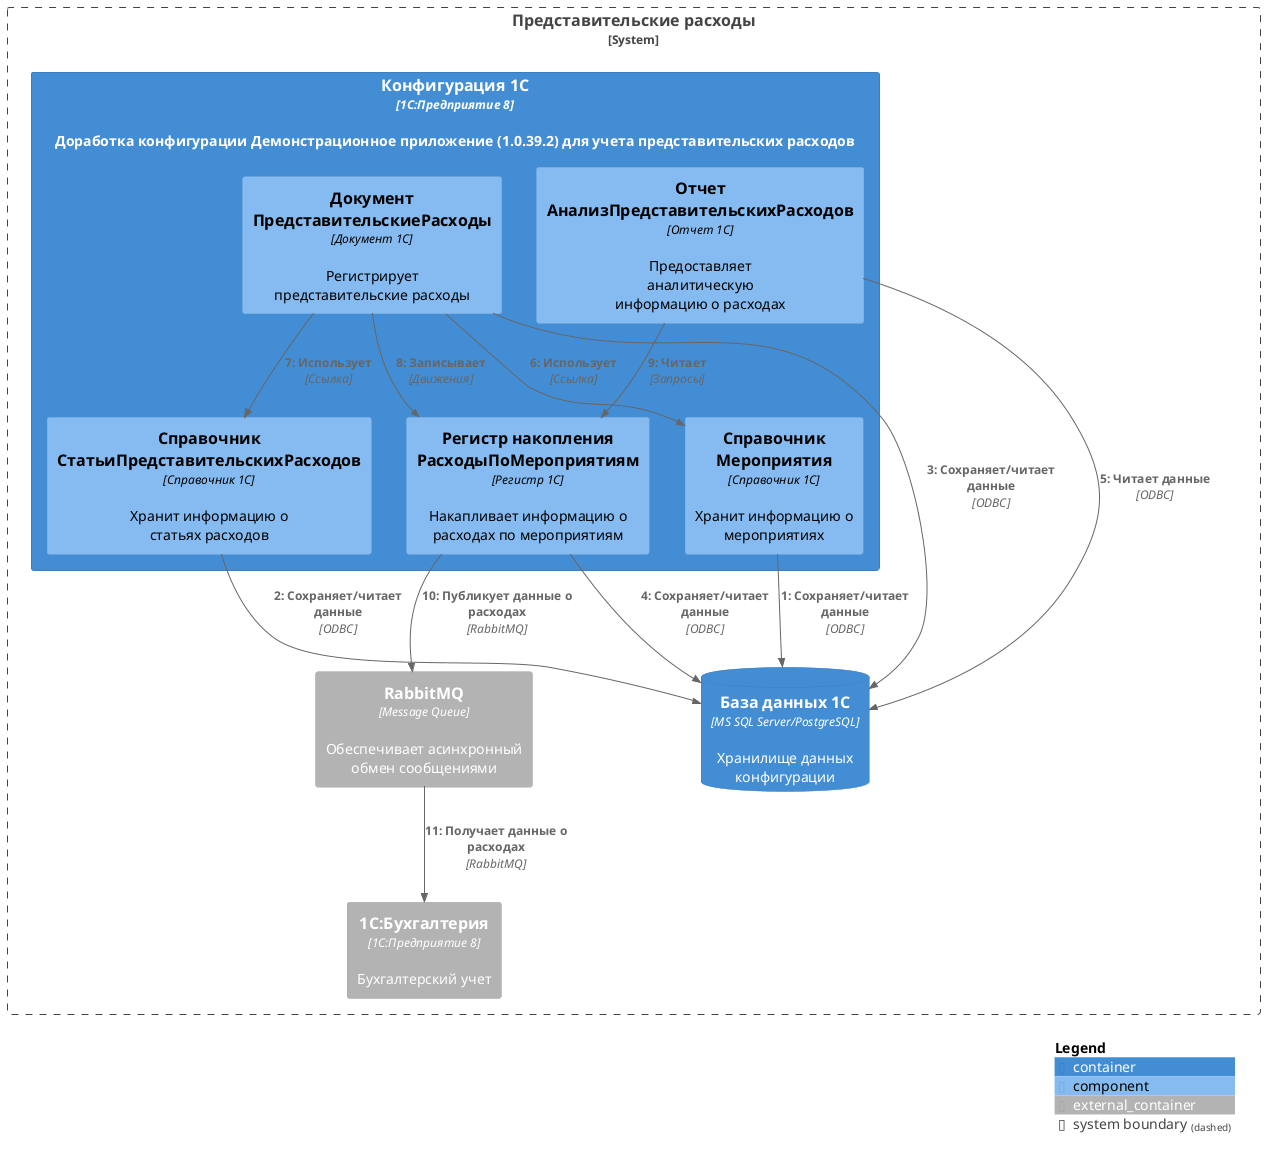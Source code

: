 @startuml
!include <c4/C4_Context>
!include <c4/C4_Container>
!include <c4/C4_Component>
!include <c4/C4_Deployment>
!include <c4/C4_Dynamic>

System_Boundary(c1, "Представительские расходы") {

  Container(c2, "Конфигурация 1С", "1С:Предприятие 8", "Доработка конфигурации Демонстрационное приложение (1.0.39.2) для учета представительских расходов") {
    Component(c3, "Справочник Мероприятия", "Справочник 1С", "Хранит информацию о мероприятиях")
    Component(c4, "Справочник СтатьиПредставительскихРасходов", "Справочник 1С", "Хранит информацию о статьях расходов")
    Component(c5, "Документ ПредставительскиеРасходы", "Документ 1С", "Регистрирует представительские расходы")
    Component(c6, "Регистр накопления РасходыПоМероприятиям", "Регистр 1С", "Накапливает информацию о расходах по мероприятиям")
    Component(c7, "Отчет АнализПредставительскихРасходов", "Отчет 1С", "Предоставляет аналитическую информацию о расходах")
  }

  ContainerDb(c8, "База данных 1С", "MS SQL Server/PostgreSQL", "Хранилище данных конфигурации")
  Container_Ext(c9, "RabbitMQ", "Message Queue", "Обеспечивает асинхронный обмен сообщениями")
  Container_Ext(c10, "1С:Бухгалтерия", "1С:Предприятие 8", "Бухгалтерский учет")

  Rel(c3, c8, "Сохраняет/читает данные", "ODBC")
  Rel(c4, c8, "Сохраняет/читает данные", "ODBC")
  Rel(c5, c8, "Сохраняет/читает данные", "ODBC")
  Rel(c6, c8, "Сохраняет/читает данные", "ODBC")
  Rel(c7, c8, "Читает данные", "ODBC")

  Rel(c5, c3, "Использует", "Ссылка")
  Rel(c5, c4, "Использует", "Ссылка")
  Rel(c5, c6, "Записывает", "Движения")
  Rel(c7, c6, "Читает", "Запросы")

  Rel(c6, c9, "Публикует данные о расходах", "RabbitMQ")
  Rel(c9, c10, "Получает данные о расходах", "RabbitMQ")

}

' Optional: add legends
SHOW_LEGEND()

@enduml